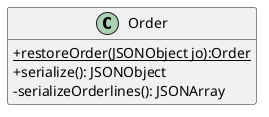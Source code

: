 @startuml
'https://plantuml.com/class-diagram
hide empty members
skinparam classAttributeIconSize 0


Class Order {
    +{static}restoreOrder(JSONObject jo):Order
    +serialize(): JSONObject
    -serializeOrderlines(): JSONArray
}
@enduml